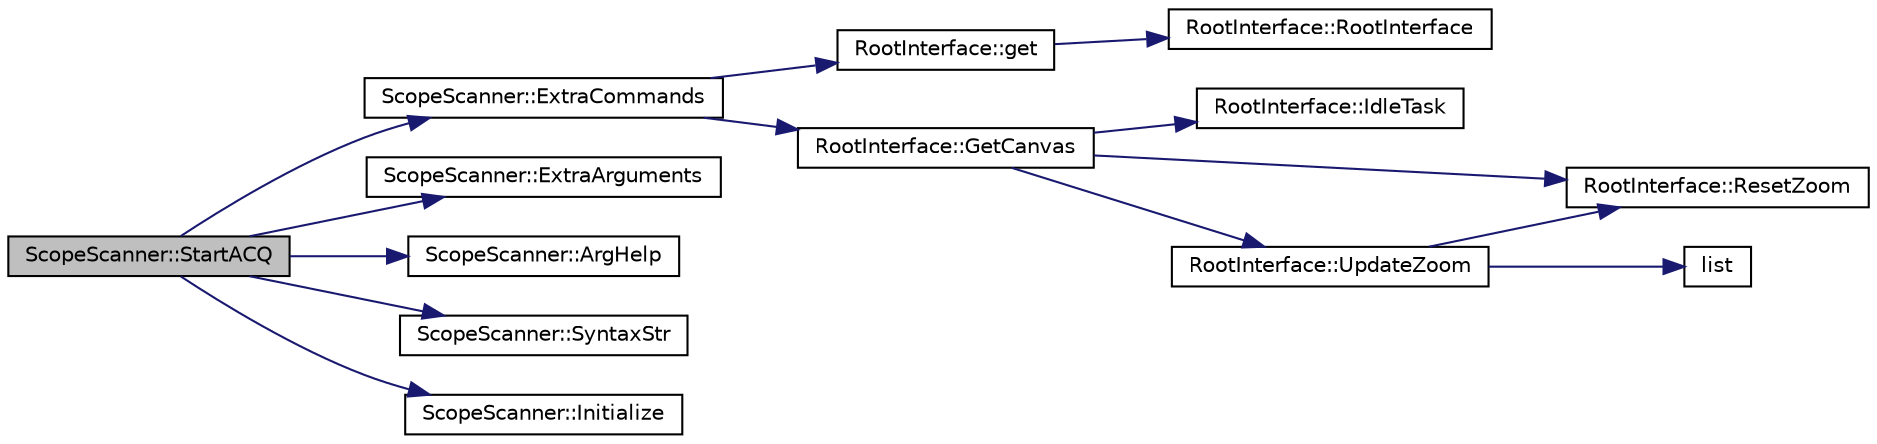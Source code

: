 digraph "ScopeScanner::StartACQ"
{
  edge [fontname="Helvetica",fontsize="10",labelfontname="Helvetica",labelfontsize="10"];
  node [fontname="Helvetica",fontsize="10",shape=record];
  rankdir="LR";
  Node1 [label="ScopeScanner::StartACQ",height=0.2,width=0.4,color="black", fillcolor="grey75", style="filled", fontcolor="black"];
  Node1 -> Node2 [color="midnightblue",fontsize="10",style="solid",fontname="Helvetica"];
  Node2 [label="ScopeScanner::ExtraCommands",height=0.2,width=0.4,color="black", fillcolor="white", style="filled",URL="$dd/dec/class_scope_scanner.html#a1f81532c60537fff04beaf48b549bebd"];
  Node2 -> Node3 [color="midnightblue",fontsize="10",style="solid",fontname="Helvetica"];
  Node3 [label="RootInterface::get",height=0.2,width=0.4,color="black", fillcolor="white", style="filled",URL="$d8/da5/class_root_interface.html#ad369e92a08888d5f34b27a029bd9cdd4"];
  Node3 -> Node4 [color="midnightblue",fontsize="10",style="solid",fontname="Helvetica"];
  Node4 [label="RootInterface::RootInterface",height=0.2,width=0.4,color="black", fillcolor="white", style="filled",URL="$d8/da5/class_root_interface.html#a0a3fafffd865dcd011ee5dcc95600c26"];
  Node2 -> Node5 [color="midnightblue",fontsize="10",style="solid",fontname="Helvetica"];
  Node5 [label="RootInterface::GetCanvas",height=0.2,width=0.4,color="black", fillcolor="white", style="filled",URL="$d8/da5/class_root_interface.html#ab29db8e2b6a0fdae2e6fb5ce3ca74555"];
  Node5 -> Node6 [color="midnightblue",fontsize="10",style="solid",fontname="Helvetica"];
  Node6 [label="RootInterface::IdleTask",height=0.2,width=0.4,color="black", fillcolor="white", style="filled",URL="$d8/da5/class_root_interface.html#a44bce7d73b4f1505e0750da0681ef67c"];
  Node5 -> Node7 [color="midnightblue",fontsize="10",style="solid",fontname="Helvetica"];
  Node7 [label="RootInterface::UpdateZoom",height=0.2,width=0.4,color="black", fillcolor="white", style="filled",URL="$d8/da5/class_root_interface.html#abfbf3ab2a2b3dec89614030175198c36"];
  Node7 -> Node8 [color="midnightblue",fontsize="10",style="solid",fontname="Helvetica"];
  Node8 [label="RootInterface::ResetZoom",height=0.2,width=0.4,color="black", fillcolor="white", style="filled",URL="$d8/da5/class_root_interface.html#a7d7a082954d93789c99e93bb29dc6dcb"];
  Node7 -> Node9 [color="midnightblue",fontsize="10",style="solid",fontname="Helvetica"];
  Node9 [label="list",height=0.2,width=0.4,color="black", fillcolor="white", style="filled",URL="$dc/d06/_analysis_2_resources_2source_2_c_make_lists_8txt.html#a92407aa83aceb7e781743373bcb8035a"];
  Node5 -> Node8 [color="midnightblue",fontsize="10",style="solid",fontname="Helvetica"];
  Node1 -> Node10 [color="midnightblue",fontsize="10",style="solid",fontname="Helvetica"];
  Node10 [label="ScopeScanner::ExtraArguments",height=0.2,width=0.4,color="black", fillcolor="white", style="filled",URL="$dd/dec/class_scope_scanner.html#ac7eeee748146142d888d0130f82ed4e6"];
  Node1 -> Node11 [color="midnightblue",fontsize="10",style="solid",fontname="Helvetica"];
  Node11 [label="ScopeScanner::ArgHelp",height=0.2,width=0.4,color="black", fillcolor="white", style="filled",URL="$dd/dec/class_scope_scanner.html#a4cca07abf5b58411bcba3442184c864a"];
  Node1 -> Node12 [color="midnightblue",fontsize="10",style="solid",fontname="Helvetica"];
  Node12 [label="ScopeScanner::SyntaxStr",height=0.2,width=0.4,color="black", fillcolor="white", style="filled",URL="$dd/dec/class_scope_scanner.html#a3649ab1408bdf224ac75d822d7f3f804"];
  Node1 -> Node13 [color="midnightblue",fontsize="10",style="solid",fontname="Helvetica"];
  Node13 [label="ScopeScanner::Initialize",height=0.2,width=0.4,color="black", fillcolor="white", style="filled",URL="$dd/dec/class_scope_scanner.html#a552d8295b9ad36af2e299c9e5b2b4f85"];
}

